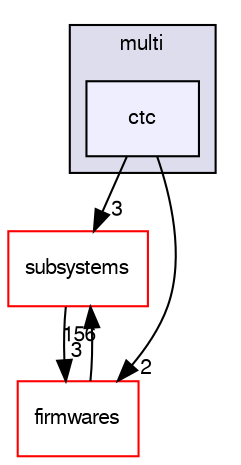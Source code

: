 digraph "sw/airborne/modules/multi/ctc" {
  compound=true
  node [ fontsize="10", fontname="FreeSans"];
  edge [ labelfontsize="10", labelfontname="FreeSans"];
  subgraph clusterdir_280ddc4eab531a6a77fbd73e72656568 {
    graph [ bgcolor="#ddddee", pencolor="black", label="multi" fontname="FreeSans", fontsize="10", URL="dir_280ddc4eab531a6a77fbd73e72656568.html"]
  dir_1889829e0cd2f1147fab399b199a05a4 [shape=box, label="ctc", style="filled", fillcolor="#eeeeff", pencolor="black", URL="dir_1889829e0cd2f1147fab399b199a05a4.html"];
  }
  dir_12d6ec7aac5a4a9b8cee17e35022d7c7 [shape=box label="subsystems" fillcolor="white" style="filled" color="red" URL="dir_12d6ec7aac5a4a9b8cee17e35022d7c7.html"];
  dir_e7d2494544042a787a6ee70a779a5e07 [shape=box label="firmwares" fillcolor="white" style="filled" color="red" URL="dir_e7d2494544042a787a6ee70a779a5e07.html"];
  dir_12d6ec7aac5a4a9b8cee17e35022d7c7->dir_e7d2494544042a787a6ee70a779a5e07 [headlabel="3", labeldistance=1.5 headhref="dir_000051_000105.html"];
  dir_1889829e0cd2f1147fab399b199a05a4->dir_12d6ec7aac5a4a9b8cee17e35022d7c7 [headlabel="3", labeldistance=1.5 headhref="dir_000189_000051.html"];
  dir_1889829e0cd2f1147fab399b199a05a4->dir_e7d2494544042a787a6ee70a779a5e07 [headlabel="2", labeldistance=1.5 headhref="dir_000189_000105.html"];
  dir_e7d2494544042a787a6ee70a779a5e07->dir_12d6ec7aac5a4a9b8cee17e35022d7c7 [headlabel="156", labeldistance=1.5 headhref="dir_000105_000051.html"];
}
